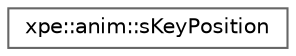 digraph "Graphical Class Hierarchy"
{
 // LATEX_PDF_SIZE
  bgcolor="transparent";
  edge [fontname=Helvetica,fontsize=10,labelfontname=Helvetica,labelfontsize=10];
  node [fontname=Helvetica,fontsize=10,shape=box,height=0.2,width=0.4];
  rankdir="LR";
  Node0 [id="Node000000",label="xpe::anim::sKeyPosition",height=0.2,width=0.4,color="grey40", fillcolor="white", style="filled",URL="$structxpe_1_1anim_1_1s_key_position.html",tooltip=" "];
}
